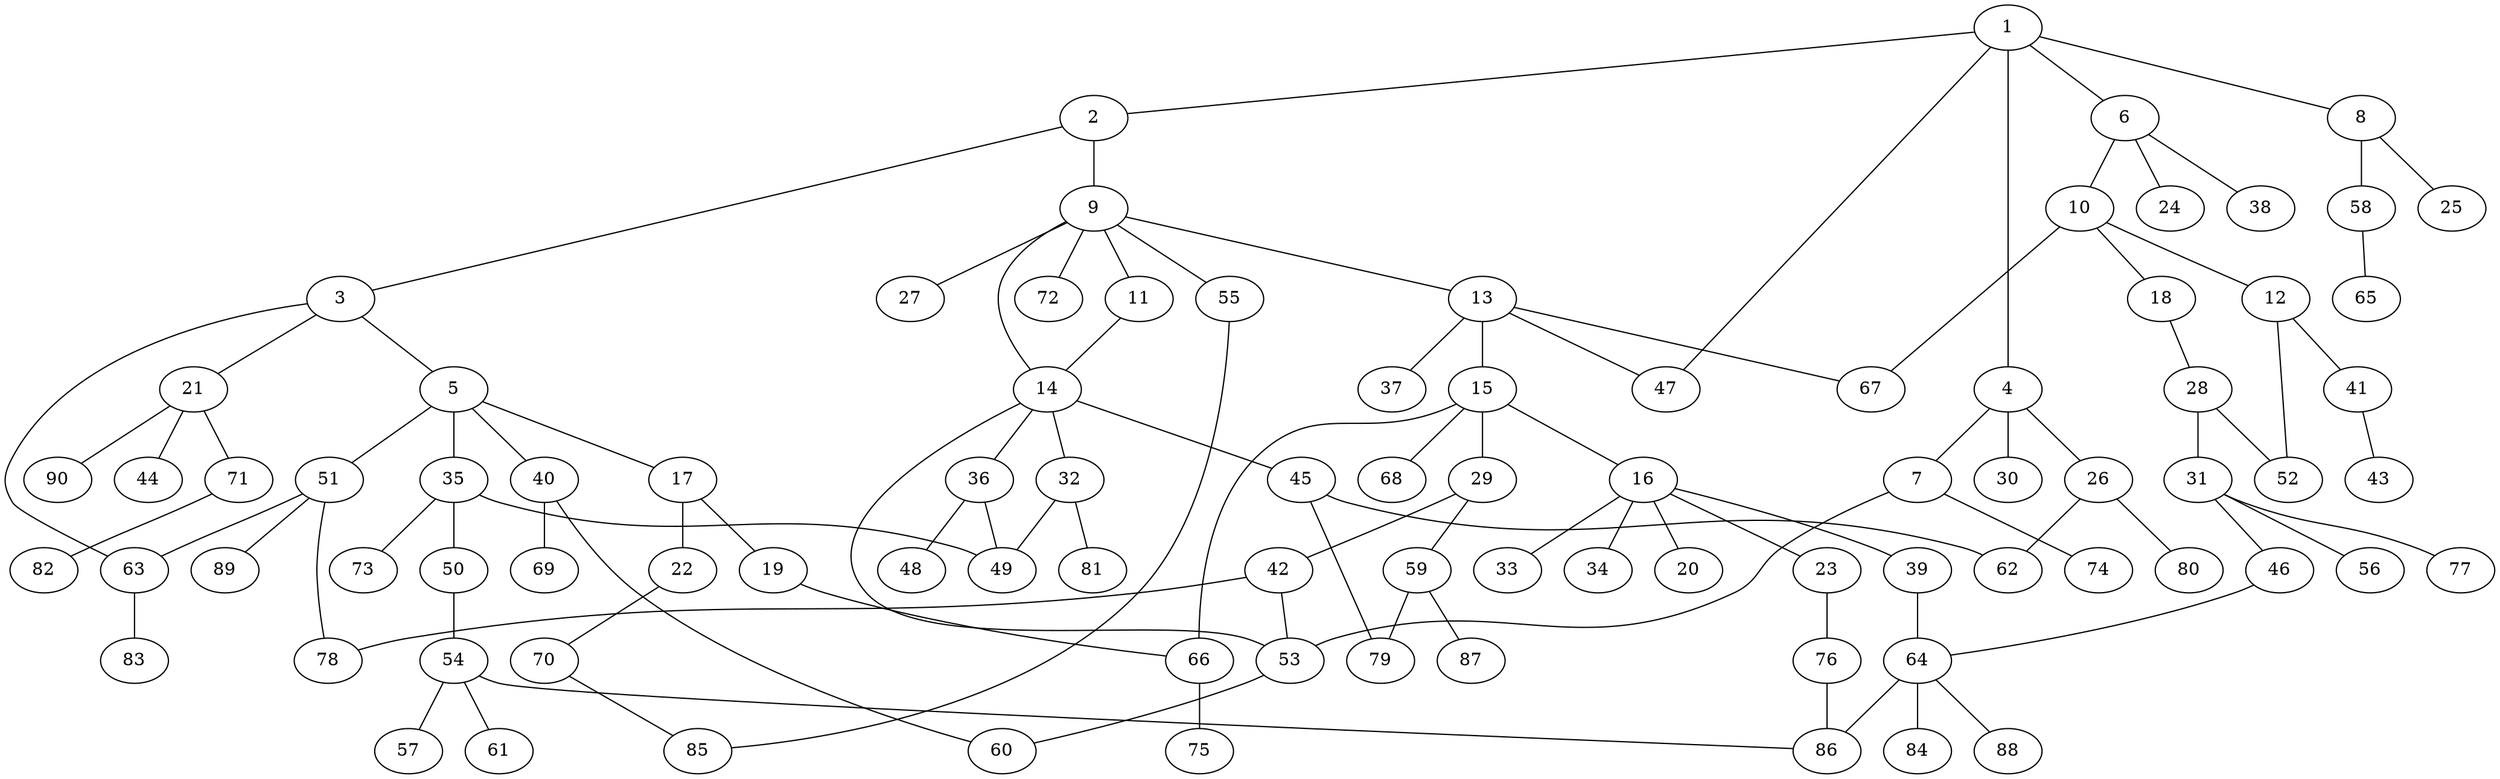 graph graphname {1--2
1--4
1--6
1--8
1--47
2--3
2--9
3--5
3--21
3--63
4--7
4--26
4--30
5--17
5--35
5--40
5--51
6--10
6--24
6--38
7--53
7--74
8--25
8--58
9--11
9--13
9--14
9--27
9--55
9--72
10--12
10--18
10--67
11--14
12--41
12--52
13--15
13--37
13--47
13--67
14--32
14--36
14--45
14--53
15--16
15--29
15--66
15--68
16--20
16--23
16--33
16--34
16--39
17--19
17--22
18--28
19--66
21--44
21--71
21--90
22--70
23--76
26--62
26--80
28--31
28--52
29--42
29--59
31--46
31--56
31--77
32--49
32--81
35--49
35--50
35--73
36--48
36--49
39--64
40--60
40--69
41--43
42--53
42--78
45--62
45--79
46--64
50--54
51--63
51--78
51--89
53--60
54--57
54--61
54--86
55--85
58--65
59--79
59--87
63--83
64--84
64--86
64--88
66--75
70--85
71--82
76--86
}